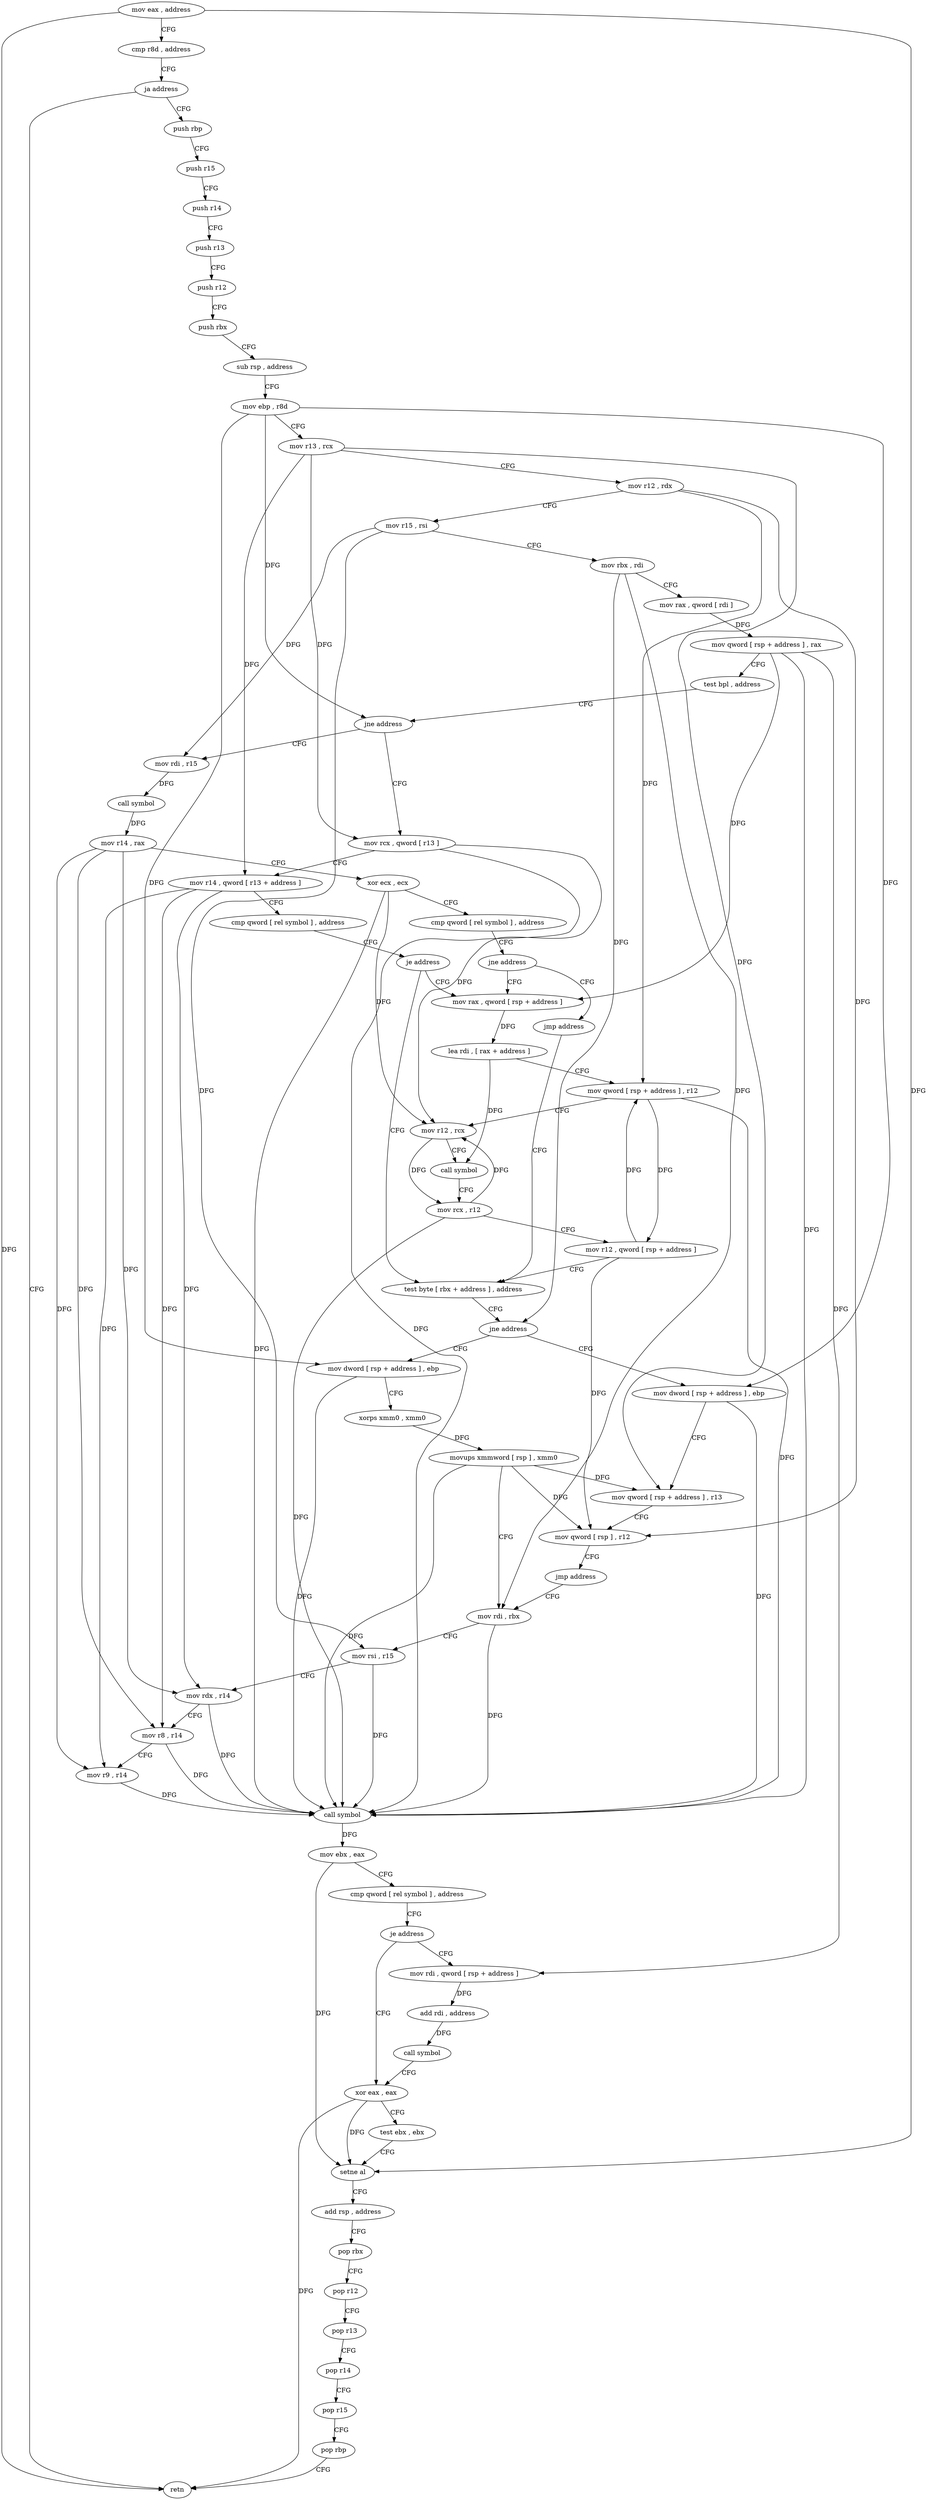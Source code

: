 digraph "func" {
"4232480" [label = "mov eax , address" ]
"4232485" [label = "cmp r8d , address" ]
"4232489" [label = "ja address" ]
"4232716" [label = "retn" ]
"4232495" [label = "push rbp" ]
"4232496" [label = "push r15" ]
"4232498" [label = "push r14" ]
"4232500" [label = "push r13" ]
"4232502" [label = "push r12" ]
"4232504" [label = "push rbx" ]
"4232505" [label = "sub rsp , address" ]
"4232509" [label = "mov ebp , r8d" ]
"4232512" [label = "mov r13 , rcx" ]
"4232515" [label = "mov r12 , rdx" ]
"4232518" [label = "mov r15 , rsi" ]
"4232521" [label = "mov rbx , rdi" ]
"4232524" [label = "mov rax , qword [ rdi ]" ]
"4232527" [label = "mov qword [ rsp + address ] , rax" ]
"4232532" [label = "test bpl , address" ]
"4232536" [label = "jne address" ]
"4232563" [label = "mov rcx , qword [ r13 ]" ]
"4232538" [label = "mov rdi , r15" ]
"4232567" [label = "mov r14 , qword [ r13 + address ]" ]
"4232571" [label = "cmp qword [ rel symbol ] , address" ]
"4232579" [label = "je address" ]
"4232614" [label = "test byte [ rbx + address ] , address" ]
"4232581" [label = "mov rax , qword [ rsp + address ]" ]
"4232541" [label = "call symbol" ]
"4232546" [label = "mov r14 , rax" ]
"4232549" [label = "xor ecx , ecx" ]
"4232551" [label = "cmp qword [ rel symbol ] , address" ]
"4232559" [label = "jne address" ]
"4232561" [label = "jmp address" ]
"4232618" [label = "jne address" ]
"4232635" [label = "mov dword [ rsp + address ] , ebp" ]
"4232620" [label = "mov dword [ rsp + address ] , ebp" ]
"4232586" [label = "lea rdi , [ rax + address ]" ]
"4232593" [label = "mov qword [ rsp + address ] , r12" ]
"4232598" [label = "mov r12 , rcx" ]
"4232601" [label = "call symbol" ]
"4232606" [label = "mov rcx , r12" ]
"4232609" [label = "mov r12 , qword [ rsp + address ]" ]
"4232639" [label = "xorps xmm0 , xmm0" ]
"4232642" [label = "movups xmmword [ rsp ] , xmm0" ]
"4232646" [label = "mov rdi , rbx" ]
"4232624" [label = "mov qword [ rsp + address ] , r13" ]
"4232629" [label = "mov qword [ rsp ] , r12" ]
"4232633" [label = "jmp address" ]
"4232695" [label = "xor eax , eax" ]
"4232697" [label = "test ebx , ebx" ]
"4232699" [label = "setne al" ]
"4232702" [label = "add rsp , address" ]
"4232706" [label = "pop rbx" ]
"4232707" [label = "pop r12" ]
"4232709" [label = "pop r13" ]
"4232711" [label = "pop r14" ]
"4232713" [label = "pop r15" ]
"4232715" [label = "pop rbp" ]
"4232678" [label = "mov rdi , qword [ rsp + address ]" ]
"4232683" [label = "add rdi , address" ]
"4232690" [label = "call symbol" ]
"4232649" [label = "mov rsi , r15" ]
"4232652" [label = "mov rdx , r14" ]
"4232655" [label = "mov r8 , r14" ]
"4232658" [label = "mov r9 , r14" ]
"4232661" [label = "call symbol" ]
"4232666" [label = "mov ebx , eax" ]
"4232668" [label = "cmp qword [ rel symbol ] , address" ]
"4232676" [label = "je address" ]
"4232480" -> "4232485" [ label = "CFG" ]
"4232480" -> "4232716" [ label = "DFG" ]
"4232480" -> "4232699" [ label = "DFG" ]
"4232485" -> "4232489" [ label = "CFG" ]
"4232489" -> "4232716" [ label = "CFG" ]
"4232489" -> "4232495" [ label = "CFG" ]
"4232495" -> "4232496" [ label = "CFG" ]
"4232496" -> "4232498" [ label = "CFG" ]
"4232498" -> "4232500" [ label = "CFG" ]
"4232500" -> "4232502" [ label = "CFG" ]
"4232502" -> "4232504" [ label = "CFG" ]
"4232504" -> "4232505" [ label = "CFG" ]
"4232505" -> "4232509" [ label = "CFG" ]
"4232509" -> "4232512" [ label = "CFG" ]
"4232509" -> "4232536" [ label = "DFG" ]
"4232509" -> "4232635" [ label = "DFG" ]
"4232509" -> "4232620" [ label = "DFG" ]
"4232512" -> "4232515" [ label = "CFG" ]
"4232512" -> "4232563" [ label = "DFG" ]
"4232512" -> "4232567" [ label = "DFG" ]
"4232512" -> "4232624" [ label = "DFG" ]
"4232515" -> "4232518" [ label = "CFG" ]
"4232515" -> "4232593" [ label = "DFG" ]
"4232515" -> "4232629" [ label = "DFG" ]
"4232518" -> "4232521" [ label = "CFG" ]
"4232518" -> "4232538" [ label = "DFG" ]
"4232518" -> "4232649" [ label = "DFG" ]
"4232521" -> "4232524" [ label = "CFG" ]
"4232521" -> "4232618" [ label = "DFG" ]
"4232521" -> "4232646" [ label = "DFG" ]
"4232524" -> "4232527" [ label = "DFG" ]
"4232527" -> "4232532" [ label = "CFG" ]
"4232527" -> "4232581" [ label = "DFG" ]
"4232527" -> "4232661" [ label = "DFG" ]
"4232527" -> "4232678" [ label = "DFG" ]
"4232532" -> "4232536" [ label = "CFG" ]
"4232536" -> "4232563" [ label = "CFG" ]
"4232536" -> "4232538" [ label = "CFG" ]
"4232563" -> "4232567" [ label = "CFG" ]
"4232563" -> "4232598" [ label = "DFG" ]
"4232563" -> "4232661" [ label = "DFG" ]
"4232538" -> "4232541" [ label = "DFG" ]
"4232567" -> "4232571" [ label = "CFG" ]
"4232567" -> "4232652" [ label = "DFG" ]
"4232567" -> "4232655" [ label = "DFG" ]
"4232567" -> "4232658" [ label = "DFG" ]
"4232571" -> "4232579" [ label = "CFG" ]
"4232579" -> "4232614" [ label = "CFG" ]
"4232579" -> "4232581" [ label = "CFG" ]
"4232614" -> "4232618" [ label = "CFG" ]
"4232581" -> "4232586" [ label = "DFG" ]
"4232541" -> "4232546" [ label = "DFG" ]
"4232546" -> "4232549" [ label = "CFG" ]
"4232546" -> "4232652" [ label = "DFG" ]
"4232546" -> "4232655" [ label = "DFG" ]
"4232546" -> "4232658" [ label = "DFG" ]
"4232549" -> "4232551" [ label = "CFG" ]
"4232549" -> "4232598" [ label = "DFG" ]
"4232549" -> "4232661" [ label = "DFG" ]
"4232551" -> "4232559" [ label = "CFG" ]
"4232559" -> "4232581" [ label = "CFG" ]
"4232559" -> "4232561" [ label = "CFG" ]
"4232561" -> "4232614" [ label = "CFG" ]
"4232618" -> "4232635" [ label = "CFG" ]
"4232618" -> "4232620" [ label = "CFG" ]
"4232635" -> "4232639" [ label = "CFG" ]
"4232635" -> "4232661" [ label = "DFG" ]
"4232620" -> "4232624" [ label = "CFG" ]
"4232620" -> "4232661" [ label = "DFG" ]
"4232586" -> "4232593" [ label = "CFG" ]
"4232586" -> "4232601" [ label = "DFG" ]
"4232593" -> "4232598" [ label = "CFG" ]
"4232593" -> "4232609" [ label = "DFG" ]
"4232593" -> "4232661" [ label = "DFG" ]
"4232598" -> "4232601" [ label = "CFG" ]
"4232598" -> "4232606" [ label = "DFG" ]
"4232601" -> "4232606" [ label = "CFG" ]
"4232606" -> "4232609" [ label = "CFG" ]
"4232606" -> "4232598" [ label = "DFG" ]
"4232606" -> "4232661" [ label = "DFG" ]
"4232609" -> "4232614" [ label = "CFG" ]
"4232609" -> "4232593" [ label = "DFG" ]
"4232609" -> "4232629" [ label = "DFG" ]
"4232639" -> "4232642" [ label = "DFG" ]
"4232642" -> "4232646" [ label = "CFG" ]
"4232642" -> "4232624" [ label = "DFG" ]
"4232642" -> "4232629" [ label = "DFG" ]
"4232642" -> "4232661" [ label = "DFG" ]
"4232646" -> "4232649" [ label = "CFG" ]
"4232646" -> "4232661" [ label = "DFG" ]
"4232624" -> "4232629" [ label = "CFG" ]
"4232629" -> "4232633" [ label = "CFG" ]
"4232633" -> "4232646" [ label = "CFG" ]
"4232695" -> "4232697" [ label = "CFG" ]
"4232695" -> "4232716" [ label = "DFG" ]
"4232695" -> "4232699" [ label = "DFG" ]
"4232697" -> "4232699" [ label = "CFG" ]
"4232699" -> "4232702" [ label = "CFG" ]
"4232702" -> "4232706" [ label = "CFG" ]
"4232706" -> "4232707" [ label = "CFG" ]
"4232707" -> "4232709" [ label = "CFG" ]
"4232709" -> "4232711" [ label = "CFG" ]
"4232711" -> "4232713" [ label = "CFG" ]
"4232713" -> "4232715" [ label = "CFG" ]
"4232715" -> "4232716" [ label = "CFG" ]
"4232678" -> "4232683" [ label = "DFG" ]
"4232683" -> "4232690" [ label = "DFG" ]
"4232690" -> "4232695" [ label = "CFG" ]
"4232649" -> "4232652" [ label = "CFG" ]
"4232649" -> "4232661" [ label = "DFG" ]
"4232652" -> "4232655" [ label = "CFG" ]
"4232652" -> "4232661" [ label = "DFG" ]
"4232655" -> "4232658" [ label = "CFG" ]
"4232655" -> "4232661" [ label = "DFG" ]
"4232658" -> "4232661" [ label = "DFG" ]
"4232661" -> "4232666" [ label = "DFG" ]
"4232666" -> "4232668" [ label = "CFG" ]
"4232666" -> "4232699" [ label = "DFG" ]
"4232668" -> "4232676" [ label = "CFG" ]
"4232676" -> "4232695" [ label = "CFG" ]
"4232676" -> "4232678" [ label = "CFG" ]
}
